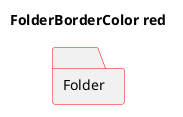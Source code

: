 @startuml
'!include ../../../plantuml-styles/plantuml-ae-skinparam-ex.iuml

skinparam FolderBorderColor red

title FolderBorderColor red

folder Folder 
@enduml